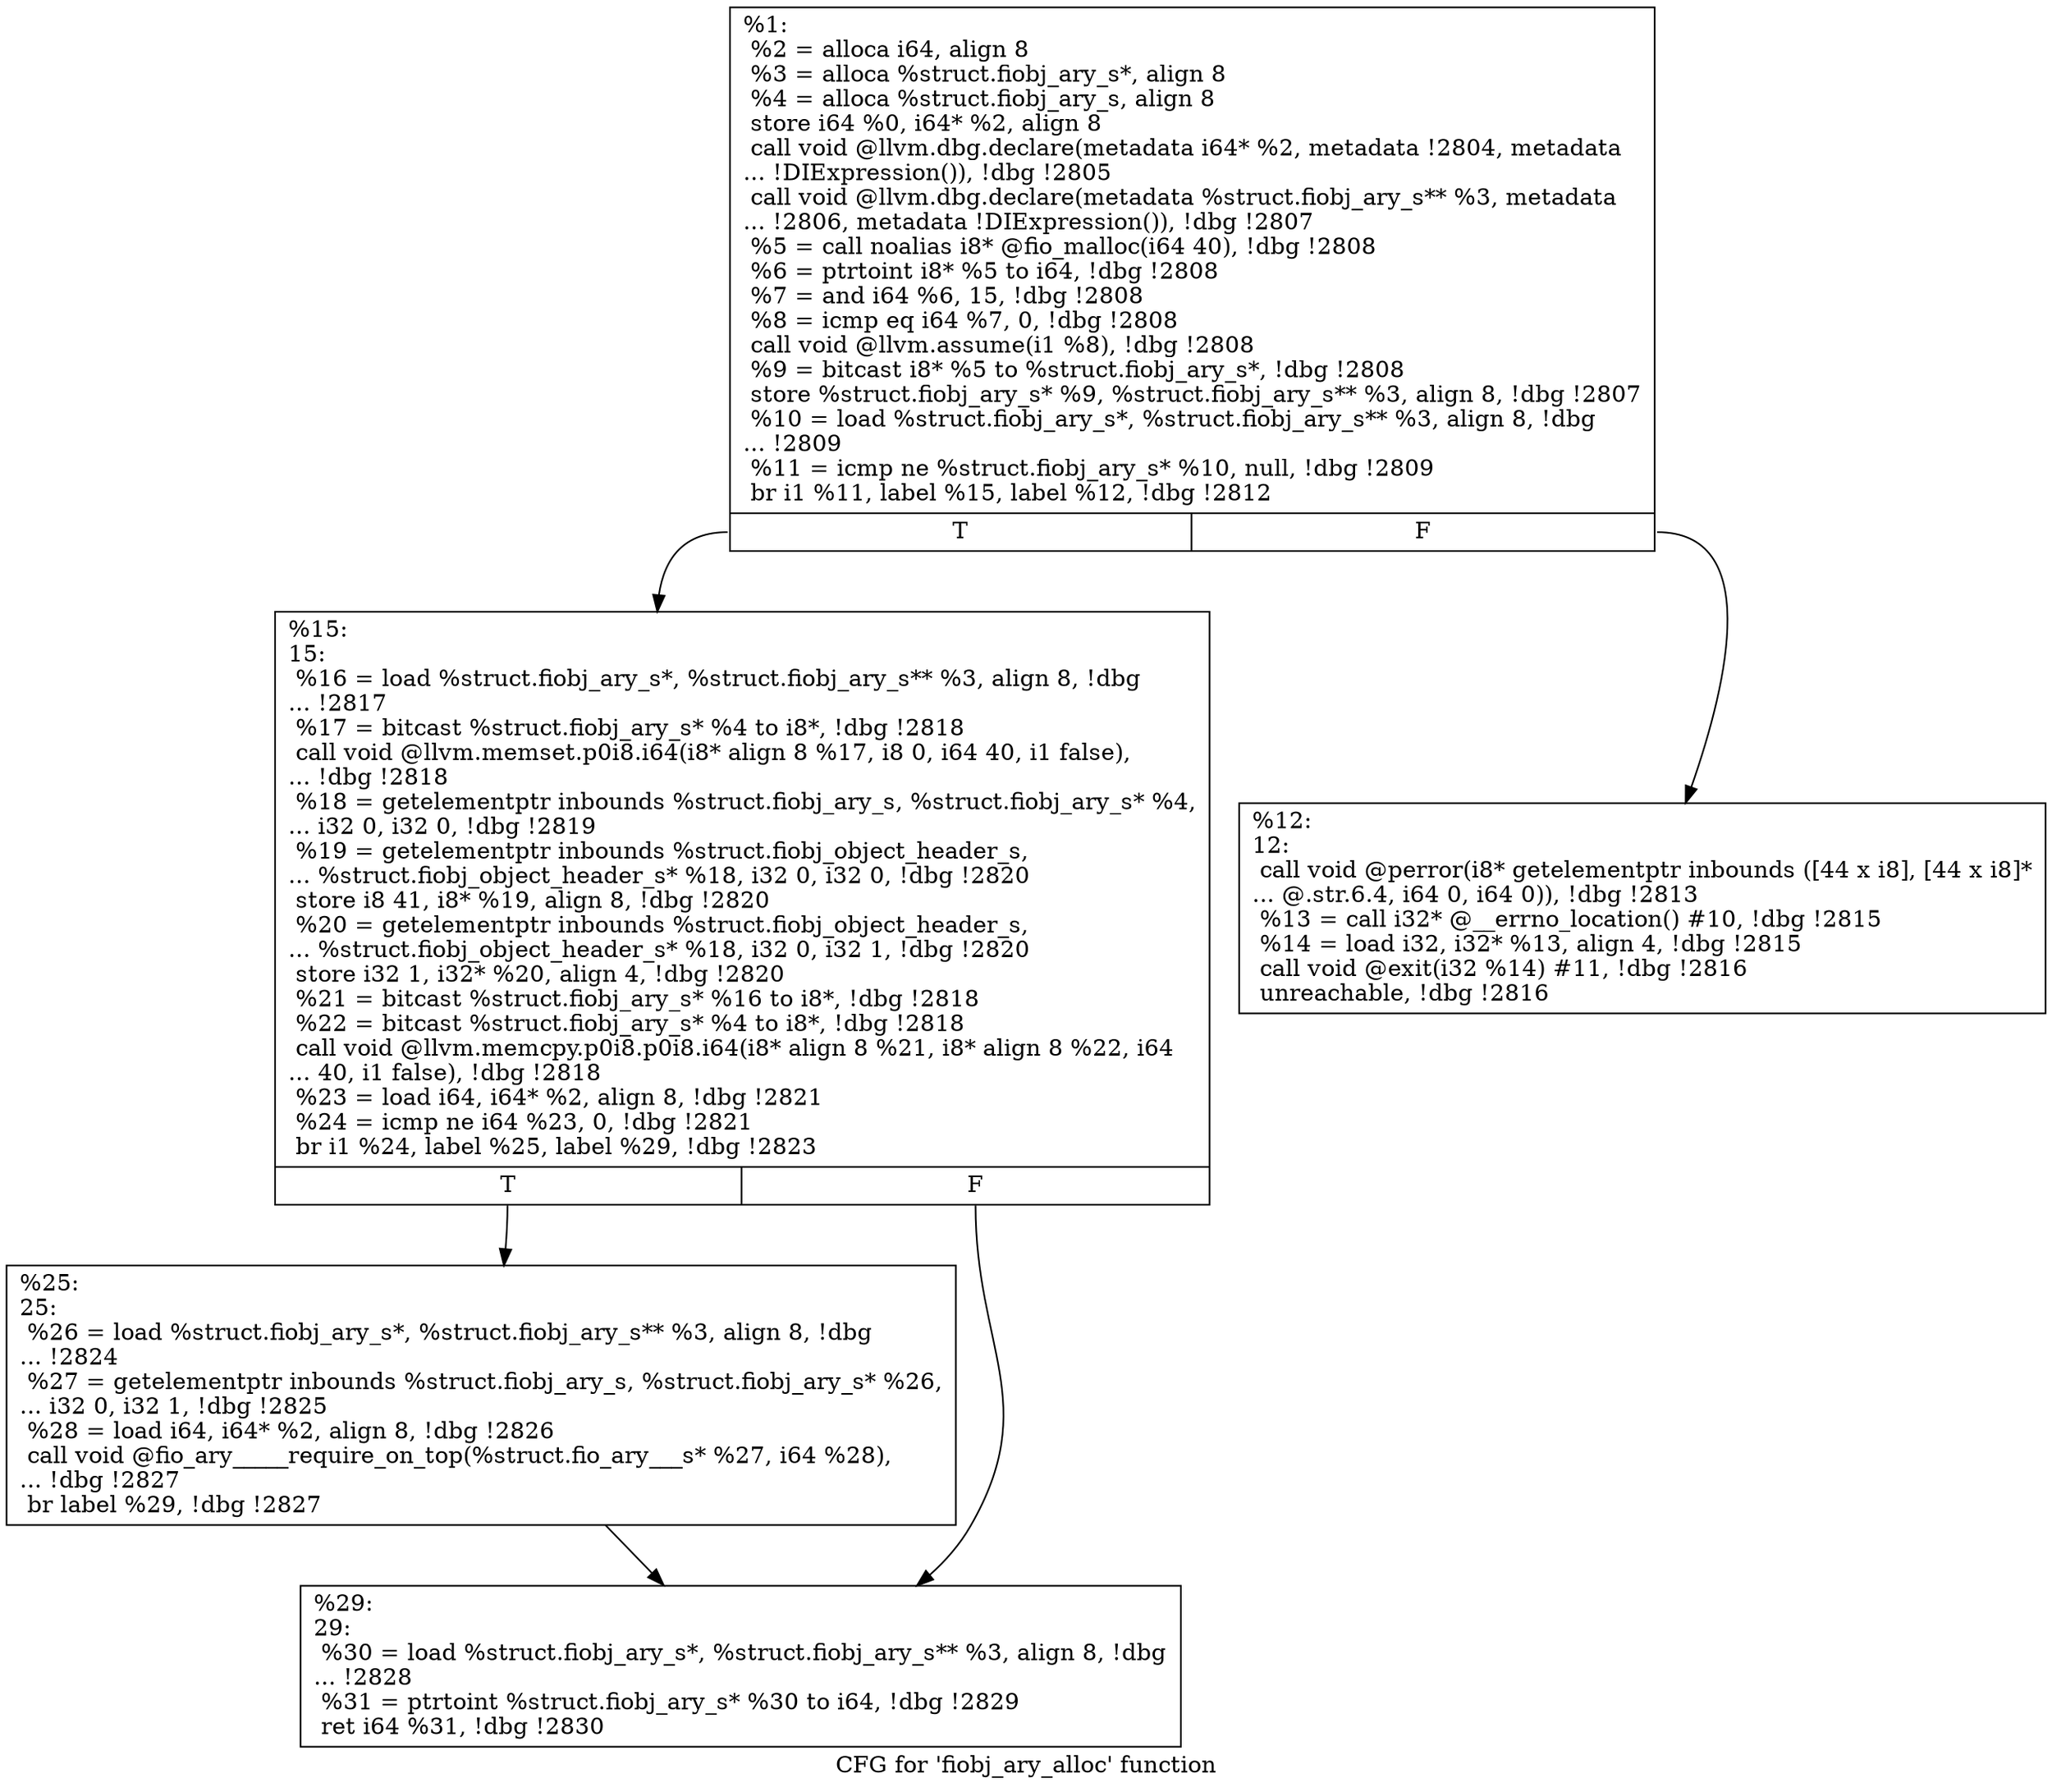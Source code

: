 digraph "CFG for 'fiobj_ary_alloc' function" {
	label="CFG for 'fiobj_ary_alloc' function";

	Node0x556851a532b0 [shape=record,label="{%1:\l  %2 = alloca i64, align 8\l  %3 = alloca %struct.fiobj_ary_s*, align 8\l  %4 = alloca %struct.fiobj_ary_s, align 8\l  store i64 %0, i64* %2, align 8\l  call void @llvm.dbg.declare(metadata i64* %2, metadata !2804, metadata\l... !DIExpression()), !dbg !2805\l  call void @llvm.dbg.declare(metadata %struct.fiobj_ary_s** %3, metadata\l... !2806, metadata !DIExpression()), !dbg !2807\l  %5 = call noalias i8* @fio_malloc(i64 40), !dbg !2808\l  %6 = ptrtoint i8* %5 to i64, !dbg !2808\l  %7 = and i64 %6, 15, !dbg !2808\l  %8 = icmp eq i64 %7, 0, !dbg !2808\l  call void @llvm.assume(i1 %8), !dbg !2808\l  %9 = bitcast i8* %5 to %struct.fiobj_ary_s*, !dbg !2808\l  store %struct.fiobj_ary_s* %9, %struct.fiobj_ary_s** %3, align 8, !dbg !2807\l  %10 = load %struct.fiobj_ary_s*, %struct.fiobj_ary_s** %3, align 8, !dbg\l... !2809\l  %11 = icmp ne %struct.fiobj_ary_s* %10, null, !dbg !2809\l  br i1 %11, label %15, label %12, !dbg !2812\l|{<s0>T|<s1>F}}"];
	Node0x556851a532b0:s0 -> Node0x556851a53570;
	Node0x556851a532b0:s1 -> Node0x556851a53520;
	Node0x556851a53520 [shape=record,label="{%12:\l12:                                               \l  call void @perror(i8* getelementptr inbounds ([44 x i8], [44 x i8]*\l... @.str.6.4, i64 0, i64 0)), !dbg !2813\l  %13 = call i32* @__errno_location() #10, !dbg !2815\l  %14 = load i32, i32* %13, align 4, !dbg !2815\l  call void @exit(i32 %14) #11, !dbg !2816\l  unreachable, !dbg !2816\l}"];
	Node0x556851a53570 [shape=record,label="{%15:\l15:                                               \l  %16 = load %struct.fiobj_ary_s*, %struct.fiobj_ary_s** %3, align 8, !dbg\l... !2817\l  %17 = bitcast %struct.fiobj_ary_s* %4 to i8*, !dbg !2818\l  call void @llvm.memset.p0i8.i64(i8* align 8 %17, i8 0, i64 40, i1 false),\l... !dbg !2818\l  %18 = getelementptr inbounds %struct.fiobj_ary_s, %struct.fiobj_ary_s* %4,\l... i32 0, i32 0, !dbg !2819\l  %19 = getelementptr inbounds %struct.fiobj_object_header_s,\l... %struct.fiobj_object_header_s* %18, i32 0, i32 0, !dbg !2820\l  store i8 41, i8* %19, align 8, !dbg !2820\l  %20 = getelementptr inbounds %struct.fiobj_object_header_s,\l... %struct.fiobj_object_header_s* %18, i32 0, i32 1, !dbg !2820\l  store i32 1, i32* %20, align 4, !dbg !2820\l  %21 = bitcast %struct.fiobj_ary_s* %16 to i8*, !dbg !2818\l  %22 = bitcast %struct.fiobj_ary_s* %4 to i8*, !dbg !2818\l  call void @llvm.memcpy.p0i8.p0i8.i64(i8* align 8 %21, i8* align 8 %22, i64\l... 40, i1 false), !dbg !2818\l  %23 = load i64, i64* %2, align 8, !dbg !2821\l  %24 = icmp ne i64 %23, 0, !dbg !2821\l  br i1 %24, label %25, label %29, !dbg !2823\l|{<s0>T|<s1>F}}"];
	Node0x556851a53570:s0 -> Node0x556851a535c0;
	Node0x556851a53570:s1 -> Node0x556851a53610;
	Node0x556851a535c0 [shape=record,label="{%25:\l25:                                               \l  %26 = load %struct.fiobj_ary_s*, %struct.fiobj_ary_s** %3, align 8, !dbg\l... !2824\l  %27 = getelementptr inbounds %struct.fiobj_ary_s, %struct.fiobj_ary_s* %26,\l... i32 0, i32 1, !dbg !2825\l  %28 = load i64, i64* %2, align 8, !dbg !2826\l  call void @fio_ary_____require_on_top(%struct.fio_ary___s* %27, i64 %28),\l... !dbg !2827\l  br label %29, !dbg !2827\l}"];
	Node0x556851a535c0 -> Node0x556851a53610;
	Node0x556851a53610 [shape=record,label="{%29:\l29:                                               \l  %30 = load %struct.fiobj_ary_s*, %struct.fiobj_ary_s** %3, align 8, !dbg\l... !2828\l  %31 = ptrtoint %struct.fiobj_ary_s* %30 to i64, !dbg !2829\l  ret i64 %31, !dbg !2830\l}"];
}
